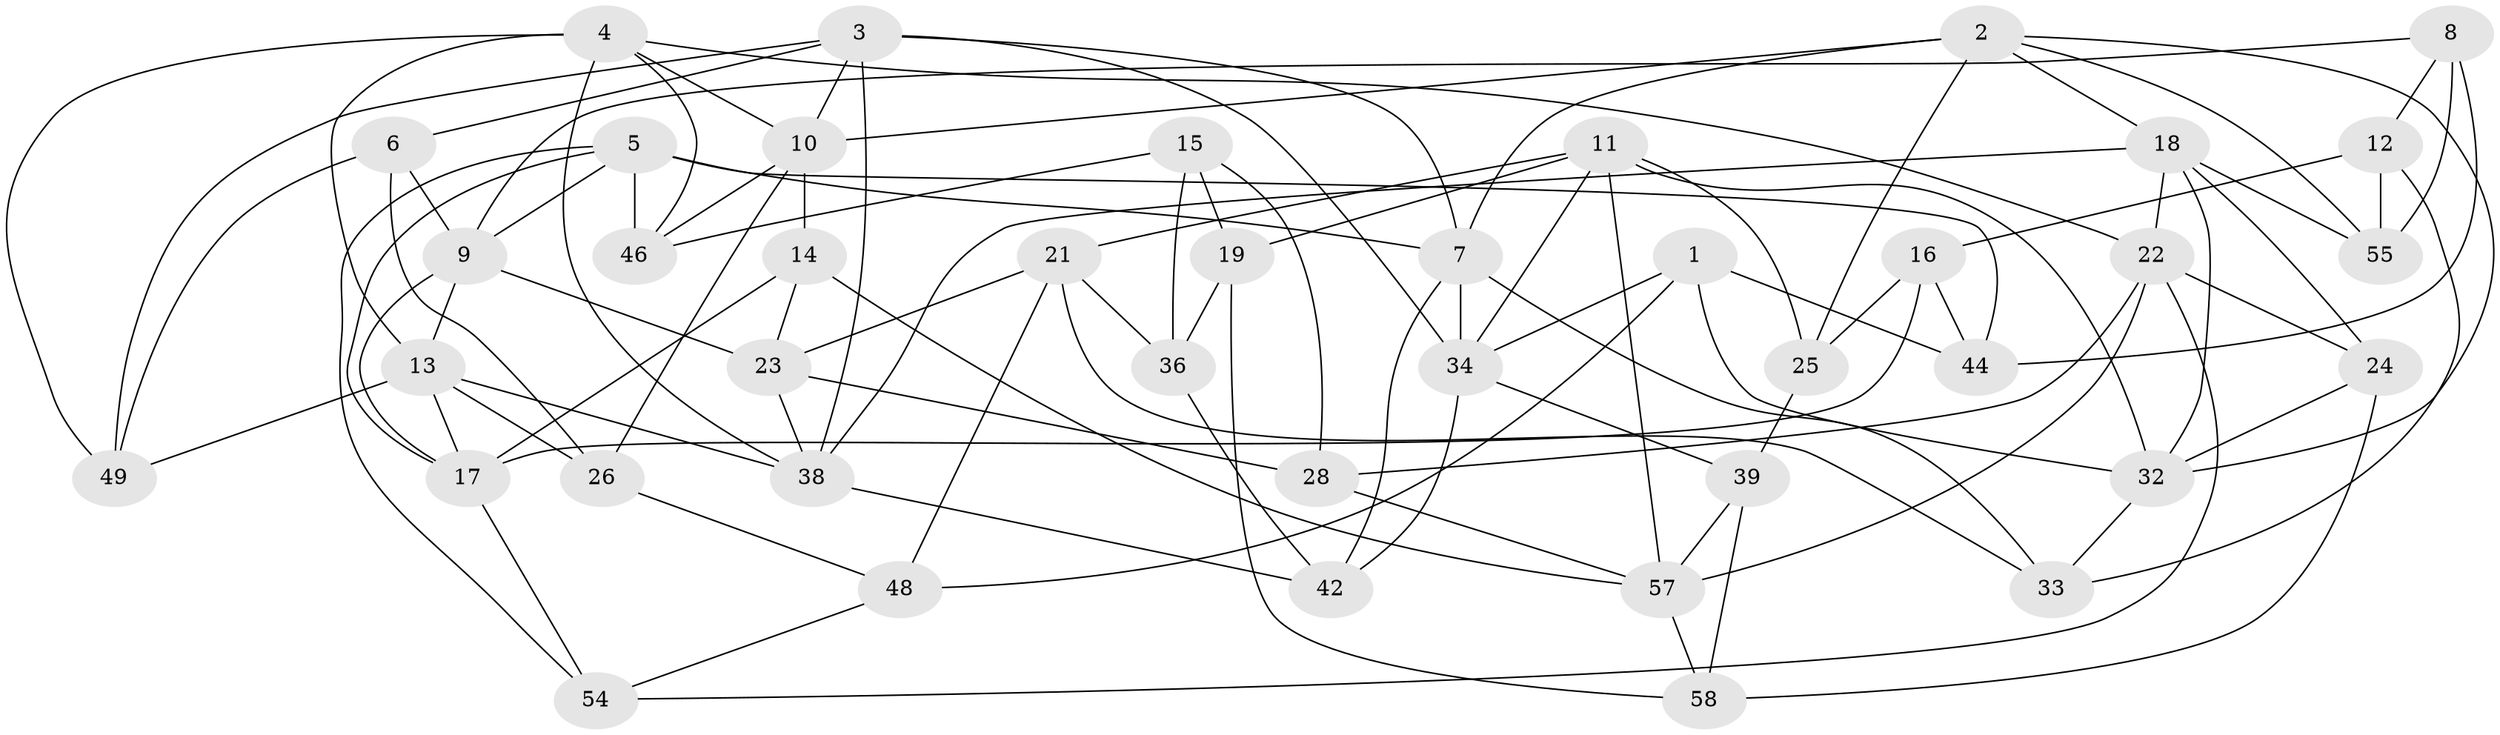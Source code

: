 // Generated by graph-tools (version 1.1) at 2025/24/03/03/25 07:24:25]
// undirected, 41 vertices, 99 edges
graph export_dot {
graph [start="1"]
  node [color=gray90,style=filled];
  1;
  2 [super="+20"];
  3 [super="+45"];
  4 [super="+31"];
  5 [super="+43"];
  6;
  7 [super="+29"];
  8;
  9 [super="+35"];
  10 [super="+37"];
  11 [super="+30"];
  12;
  13 [super="+56"];
  14;
  15;
  16;
  17 [super="+51"];
  18 [super="+53"];
  19;
  21 [super="+52"];
  22 [super="+27"];
  23 [super="+40"];
  24;
  25;
  26;
  28;
  32 [super="+41"];
  33;
  34 [super="+47"];
  36;
  38 [super="+50"];
  39;
  42;
  44;
  46;
  48;
  49;
  54;
  55;
  57 [super="+59"];
  58;
  1 -- 34;
  1 -- 44;
  1 -- 48;
  1 -- 32;
  2 -- 55;
  2 -- 25;
  2 -- 10;
  2 -- 7;
  2 -- 18;
  2 -- 32;
  3 -- 49;
  3 -- 6;
  3 -- 10;
  3 -- 34;
  3 -- 38;
  3 -- 7;
  4 -- 49;
  4 -- 13;
  4 -- 22;
  4 -- 46;
  4 -- 10;
  4 -- 38;
  5 -- 46;
  5 -- 54;
  5 -- 44;
  5 -- 17;
  5 -- 9;
  5 -- 7;
  6 -- 26;
  6 -- 49;
  6 -- 9;
  7 -- 34;
  7 -- 42;
  7 -- 33;
  8 -- 12;
  8 -- 9;
  8 -- 44;
  8 -- 55;
  9 -- 23;
  9 -- 17;
  9 -- 13;
  10 -- 26;
  10 -- 14;
  10 -- 46;
  11 -- 19;
  11 -- 25;
  11 -- 21;
  11 -- 32;
  11 -- 57;
  11 -- 34;
  12 -- 55;
  12 -- 16;
  12 -- 33;
  13 -- 49;
  13 -- 17;
  13 -- 26;
  13 -- 38;
  14 -- 57;
  14 -- 23;
  14 -- 17;
  15 -- 28;
  15 -- 46;
  15 -- 36;
  15 -- 19;
  16 -- 44;
  16 -- 25;
  16 -- 17;
  17 -- 54;
  18 -- 55;
  18 -- 38;
  18 -- 22;
  18 -- 24;
  18 -- 32;
  19 -- 58;
  19 -- 36;
  21 -- 33;
  21 -- 36;
  21 -- 48;
  21 -- 23 [weight=2];
  22 -- 24;
  22 -- 28;
  22 -- 54;
  22 -- 57;
  23 -- 28;
  23 -- 38;
  24 -- 32;
  24 -- 58;
  25 -- 39;
  26 -- 48;
  28 -- 57;
  32 -- 33;
  34 -- 42;
  34 -- 39;
  36 -- 42;
  38 -- 42;
  39 -- 58;
  39 -- 57;
  48 -- 54;
  57 -- 58;
}
